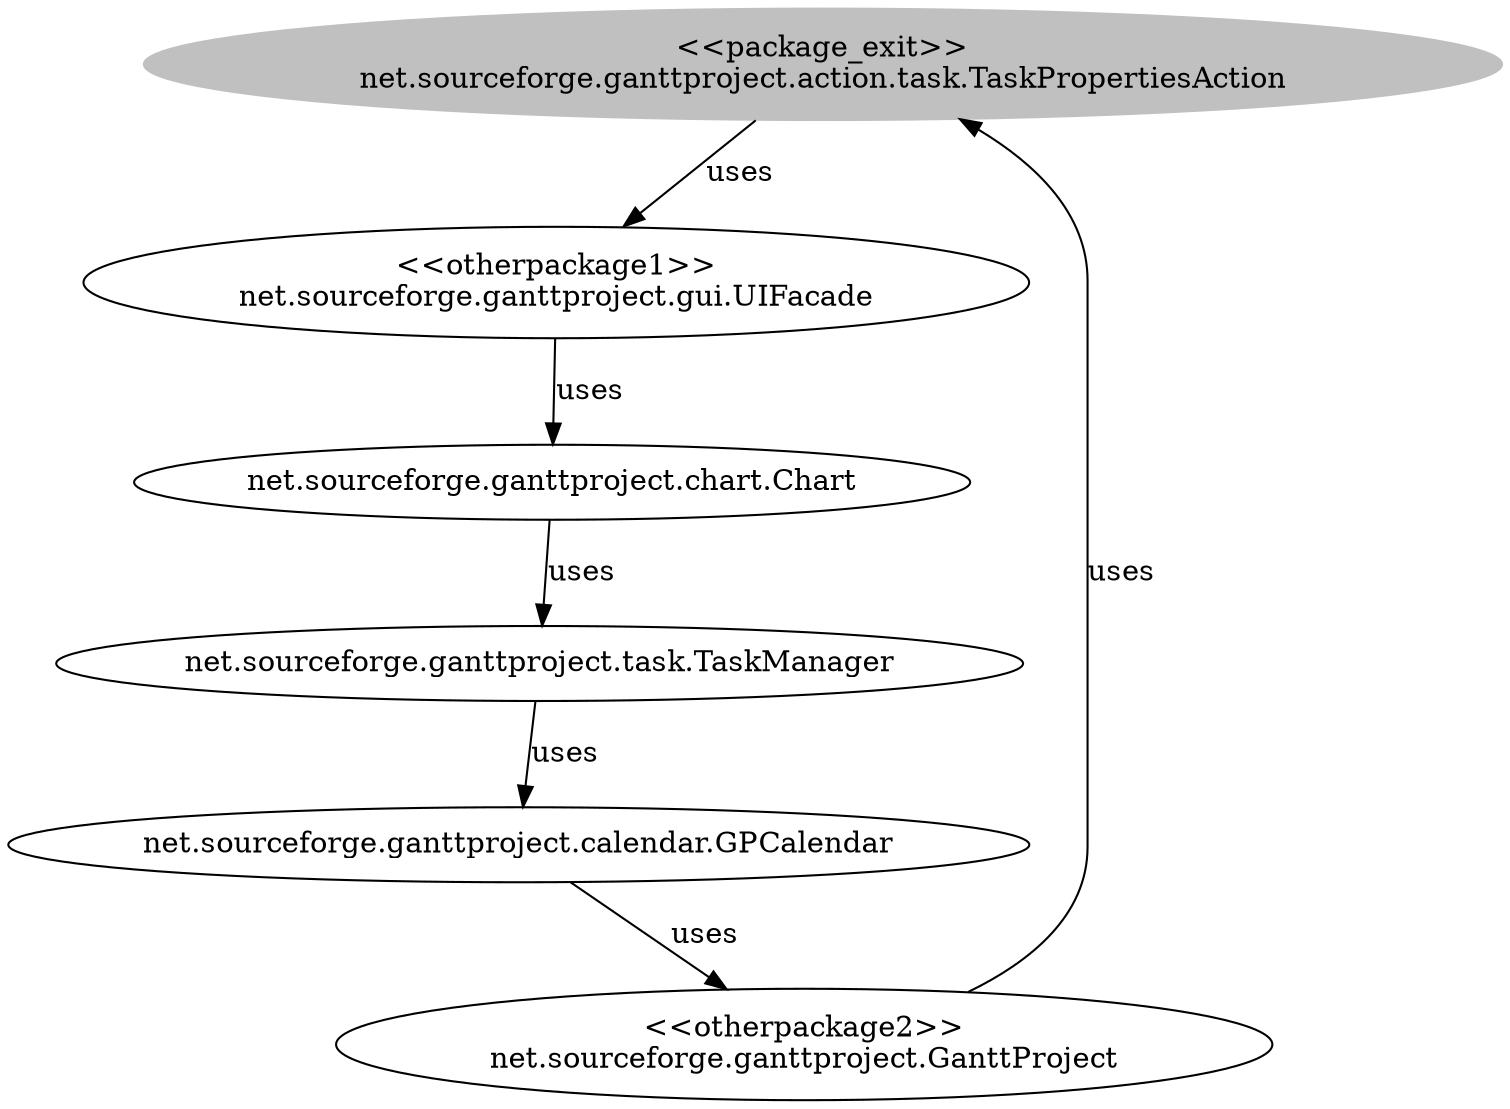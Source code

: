 digraph cd {
	net_sourceforge_ganttproject_action_task_TaskPropertiesAction [label="<<package_exit>>
net.sourceforge.ganttproject.action.task.TaskPropertiesAction",style=filled,color="grey"];
	net_sourceforge_ganttproject_gui_UIFacade [label="<<otherpackage1>>
net.sourceforge.ganttproject.gui.UIFacade"];
	net_sourceforge_ganttproject_GanttProject [label="<<otherpackage2>>
net.sourceforge.ganttproject.GanttProject"];
	net_sourceforge_ganttproject_calendar_GPCalendar [label="net.sourceforge.ganttproject.calendar.GPCalendar"];
	net_sourceforge_ganttproject_chart_Chart [label="net.sourceforge.ganttproject.chart.Chart"];
	net_sourceforge_ganttproject_task_TaskManager [label="net.sourceforge.ganttproject.task.TaskManager"];
	net_sourceforge_ganttproject_action_task_TaskPropertiesAction -> net_sourceforge_ganttproject_gui_UIFacade [label=uses];
	net_sourceforge_ganttproject_GanttProject -> net_sourceforge_ganttproject_action_task_TaskPropertiesAction [label=uses];
	net_sourceforge_ganttproject_gui_UIFacade -> net_sourceforge_ganttproject_chart_Chart [label=uses];
	net_sourceforge_ganttproject_chart_Chart -> net_sourceforge_ganttproject_task_TaskManager [label=uses];
	net_sourceforge_ganttproject_task_TaskManager -> net_sourceforge_ganttproject_calendar_GPCalendar [label=uses];
	net_sourceforge_ganttproject_calendar_GPCalendar -> net_sourceforge_ganttproject_GanttProject [label=uses];
}
